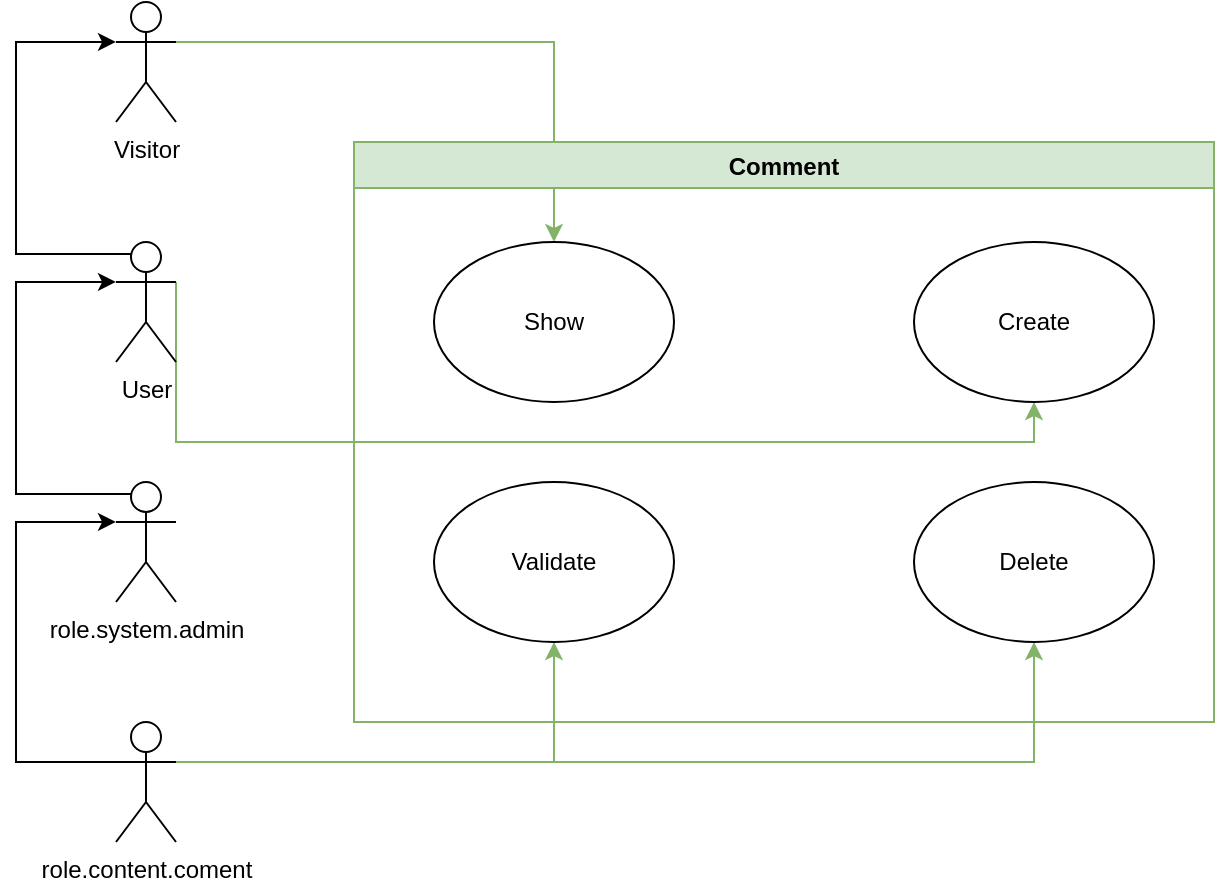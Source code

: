 <mxfile version="17.4.2" type="device"><diagram id="yPgzhZEwK03A_kmdAk2S" name="Page-1"><mxGraphModel dx="1422" dy="905" grid="1" gridSize="10" guides="1" tooltips="1" connect="1" arrows="1" fold="1" page="1" pageScale="1" pageWidth="827" pageHeight="1169" math="0" shadow="0"><root><mxCell id="0"/><mxCell id="1" parent="0"/><mxCell id="f4DkCXmOUwdugmFZPlXH-19" style="edgeStyle=orthogonalEdgeStyle;rounded=0;orthogonalLoop=1;jettySize=auto;html=1;exitX=1;exitY=0.333;exitDx=0;exitDy=0;exitPerimeter=0;entryX=0.5;entryY=0;entryDx=0;entryDy=0;fillColor=#d5e8d4;strokeColor=#82b366;" edge="1" parent="1" source="f4DkCXmOUwdugmFZPlXH-1" target="f4DkCXmOUwdugmFZPlXH-15"><mxGeometry relative="1" as="geometry"/></mxCell><mxCell id="f4DkCXmOUwdugmFZPlXH-1" value="Visitor" style="shape=umlActor;verticalLabelPosition=bottom;verticalAlign=top;html=1;outlineConnect=0;" vertex="1" parent="1"><mxGeometry x="80" y="130" width="30" height="60" as="geometry"/></mxCell><mxCell id="f4DkCXmOUwdugmFZPlXH-14" style="edgeStyle=orthogonalEdgeStyle;rounded=0;orthogonalLoop=1;jettySize=auto;html=1;exitX=0.25;exitY=0.1;exitDx=0;exitDy=0;exitPerimeter=0;entryX=0;entryY=0.333;entryDx=0;entryDy=0;entryPerimeter=0;" edge="1" parent="1" source="f4DkCXmOUwdugmFZPlXH-2" target="f4DkCXmOUwdugmFZPlXH-1"><mxGeometry relative="1" as="geometry"><Array as="points"><mxPoint x="30" y="256"/><mxPoint x="30" y="150"/></Array></mxGeometry></mxCell><mxCell id="f4DkCXmOUwdugmFZPlXH-20" style="edgeStyle=orthogonalEdgeStyle;rounded=0;orthogonalLoop=1;jettySize=auto;html=1;exitX=1;exitY=0.333;exitDx=0;exitDy=0;exitPerimeter=0;fillColor=#d5e8d4;strokeColor=#82b366;" edge="1" parent="1" source="f4DkCXmOUwdugmFZPlXH-2" target="f4DkCXmOUwdugmFZPlXH-16"><mxGeometry relative="1" as="geometry"><Array as="points"><mxPoint x="110" y="350"/><mxPoint x="539" y="350"/></Array></mxGeometry></mxCell><mxCell id="f4DkCXmOUwdugmFZPlXH-2" value="User" style="shape=umlActor;verticalLabelPosition=bottom;verticalAlign=top;html=1;outlineConnect=0;" vertex="1" parent="1"><mxGeometry x="80" y="250" width="30" height="60" as="geometry"/></mxCell><mxCell id="f4DkCXmOUwdugmFZPlXH-13" style="edgeStyle=orthogonalEdgeStyle;rounded=0;orthogonalLoop=1;jettySize=auto;html=1;exitX=0.25;exitY=0.1;exitDx=0;exitDy=0;exitPerimeter=0;entryX=0;entryY=0.333;entryDx=0;entryDy=0;entryPerimeter=0;" edge="1" parent="1" source="f4DkCXmOUwdugmFZPlXH-3" target="f4DkCXmOUwdugmFZPlXH-2"><mxGeometry relative="1" as="geometry"><Array as="points"><mxPoint x="30" y="376"/><mxPoint x="30" y="270"/></Array></mxGeometry></mxCell><mxCell id="f4DkCXmOUwdugmFZPlXH-3" value="role.system.admin" style="shape=umlActor;verticalLabelPosition=bottom;verticalAlign=top;html=1;outlineConnect=0;" vertex="1" parent="1"><mxGeometry x="80" y="370" width="30" height="60" as="geometry"/></mxCell><mxCell id="f4DkCXmOUwdugmFZPlXH-12" style="edgeStyle=orthogonalEdgeStyle;rounded=0;orthogonalLoop=1;jettySize=auto;html=1;exitX=0;exitY=0.333;exitDx=0;exitDy=0;exitPerimeter=0;entryX=0;entryY=0.333;entryDx=0;entryDy=0;entryPerimeter=0;" edge="1" parent="1" source="f4DkCXmOUwdugmFZPlXH-5" target="f4DkCXmOUwdugmFZPlXH-3"><mxGeometry relative="1" as="geometry"><Array as="points"><mxPoint x="30" y="510"/><mxPoint x="30" y="390"/></Array></mxGeometry></mxCell><mxCell id="f4DkCXmOUwdugmFZPlXH-21" style="edgeStyle=orthogonalEdgeStyle;rounded=0;orthogonalLoop=1;jettySize=auto;html=1;exitX=1;exitY=0.333;exitDx=0;exitDy=0;exitPerimeter=0;entryX=0.5;entryY=1;entryDx=0;entryDy=0;fillColor=#d5e8d4;strokeColor=#82b366;" edge="1" parent="1" source="f4DkCXmOUwdugmFZPlXH-5" target="f4DkCXmOUwdugmFZPlXH-17"><mxGeometry relative="1" as="geometry"/></mxCell><mxCell id="f4DkCXmOUwdugmFZPlXH-22" style="edgeStyle=orthogonalEdgeStyle;rounded=0;orthogonalLoop=1;jettySize=auto;html=1;exitX=1;exitY=0.333;exitDx=0;exitDy=0;exitPerimeter=0;entryX=0.5;entryY=1;entryDx=0;entryDy=0;fillColor=#d5e8d4;strokeColor=#82b366;" edge="1" parent="1" source="f4DkCXmOUwdugmFZPlXH-5" target="f4DkCXmOUwdugmFZPlXH-18"><mxGeometry relative="1" as="geometry"/></mxCell><mxCell id="f4DkCXmOUwdugmFZPlXH-5" value="role.content.coment" style="shape=umlActor;verticalLabelPosition=bottom;verticalAlign=top;html=1;outlineConnect=0;" vertex="1" parent="1"><mxGeometry x="80" y="490" width="30" height="60" as="geometry"/></mxCell><mxCell id="f4DkCXmOUwdugmFZPlXH-6" value="Comment" style="swimlane;fillColor=#d5e8d4;strokeColor=#82b366;" vertex="1" parent="1"><mxGeometry x="199" y="200" width="430" height="290" as="geometry"/></mxCell><mxCell id="f4DkCXmOUwdugmFZPlXH-15" value="Show" style="ellipse;whiteSpace=wrap;html=1;" vertex="1" parent="f4DkCXmOUwdugmFZPlXH-6"><mxGeometry x="40" y="50" width="120" height="80" as="geometry"/></mxCell><mxCell id="f4DkCXmOUwdugmFZPlXH-16" value="Create" style="ellipse;whiteSpace=wrap;html=1;" vertex="1" parent="f4DkCXmOUwdugmFZPlXH-6"><mxGeometry x="280" y="50" width="120" height="80" as="geometry"/></mxCell><mxCell id="f4DkCXmOUwdugmFZPlXH-17" value="Validate" style="ellipse;whiteSpace=wrap;html=1;" vertex="1" parent="f4DkCXmOUwdugmFZPlXH-6"><mxGeometry x="40" y="170" width="120" height="80" as="geometry"/></mxCell><mxCell id="f4DkCXmOUwdugmFZPlXH-18" value="Delete" style="ellipse;whiteSpace=wrap;html=1;" vertex="1" parent="f4DkCXmOUwdugmFZPlXH-6"><mxGeometry x="280" y="170" width="120" height="80" as="geometry"/></mxCell></root></mxGraphModel></diagram></mxfile>